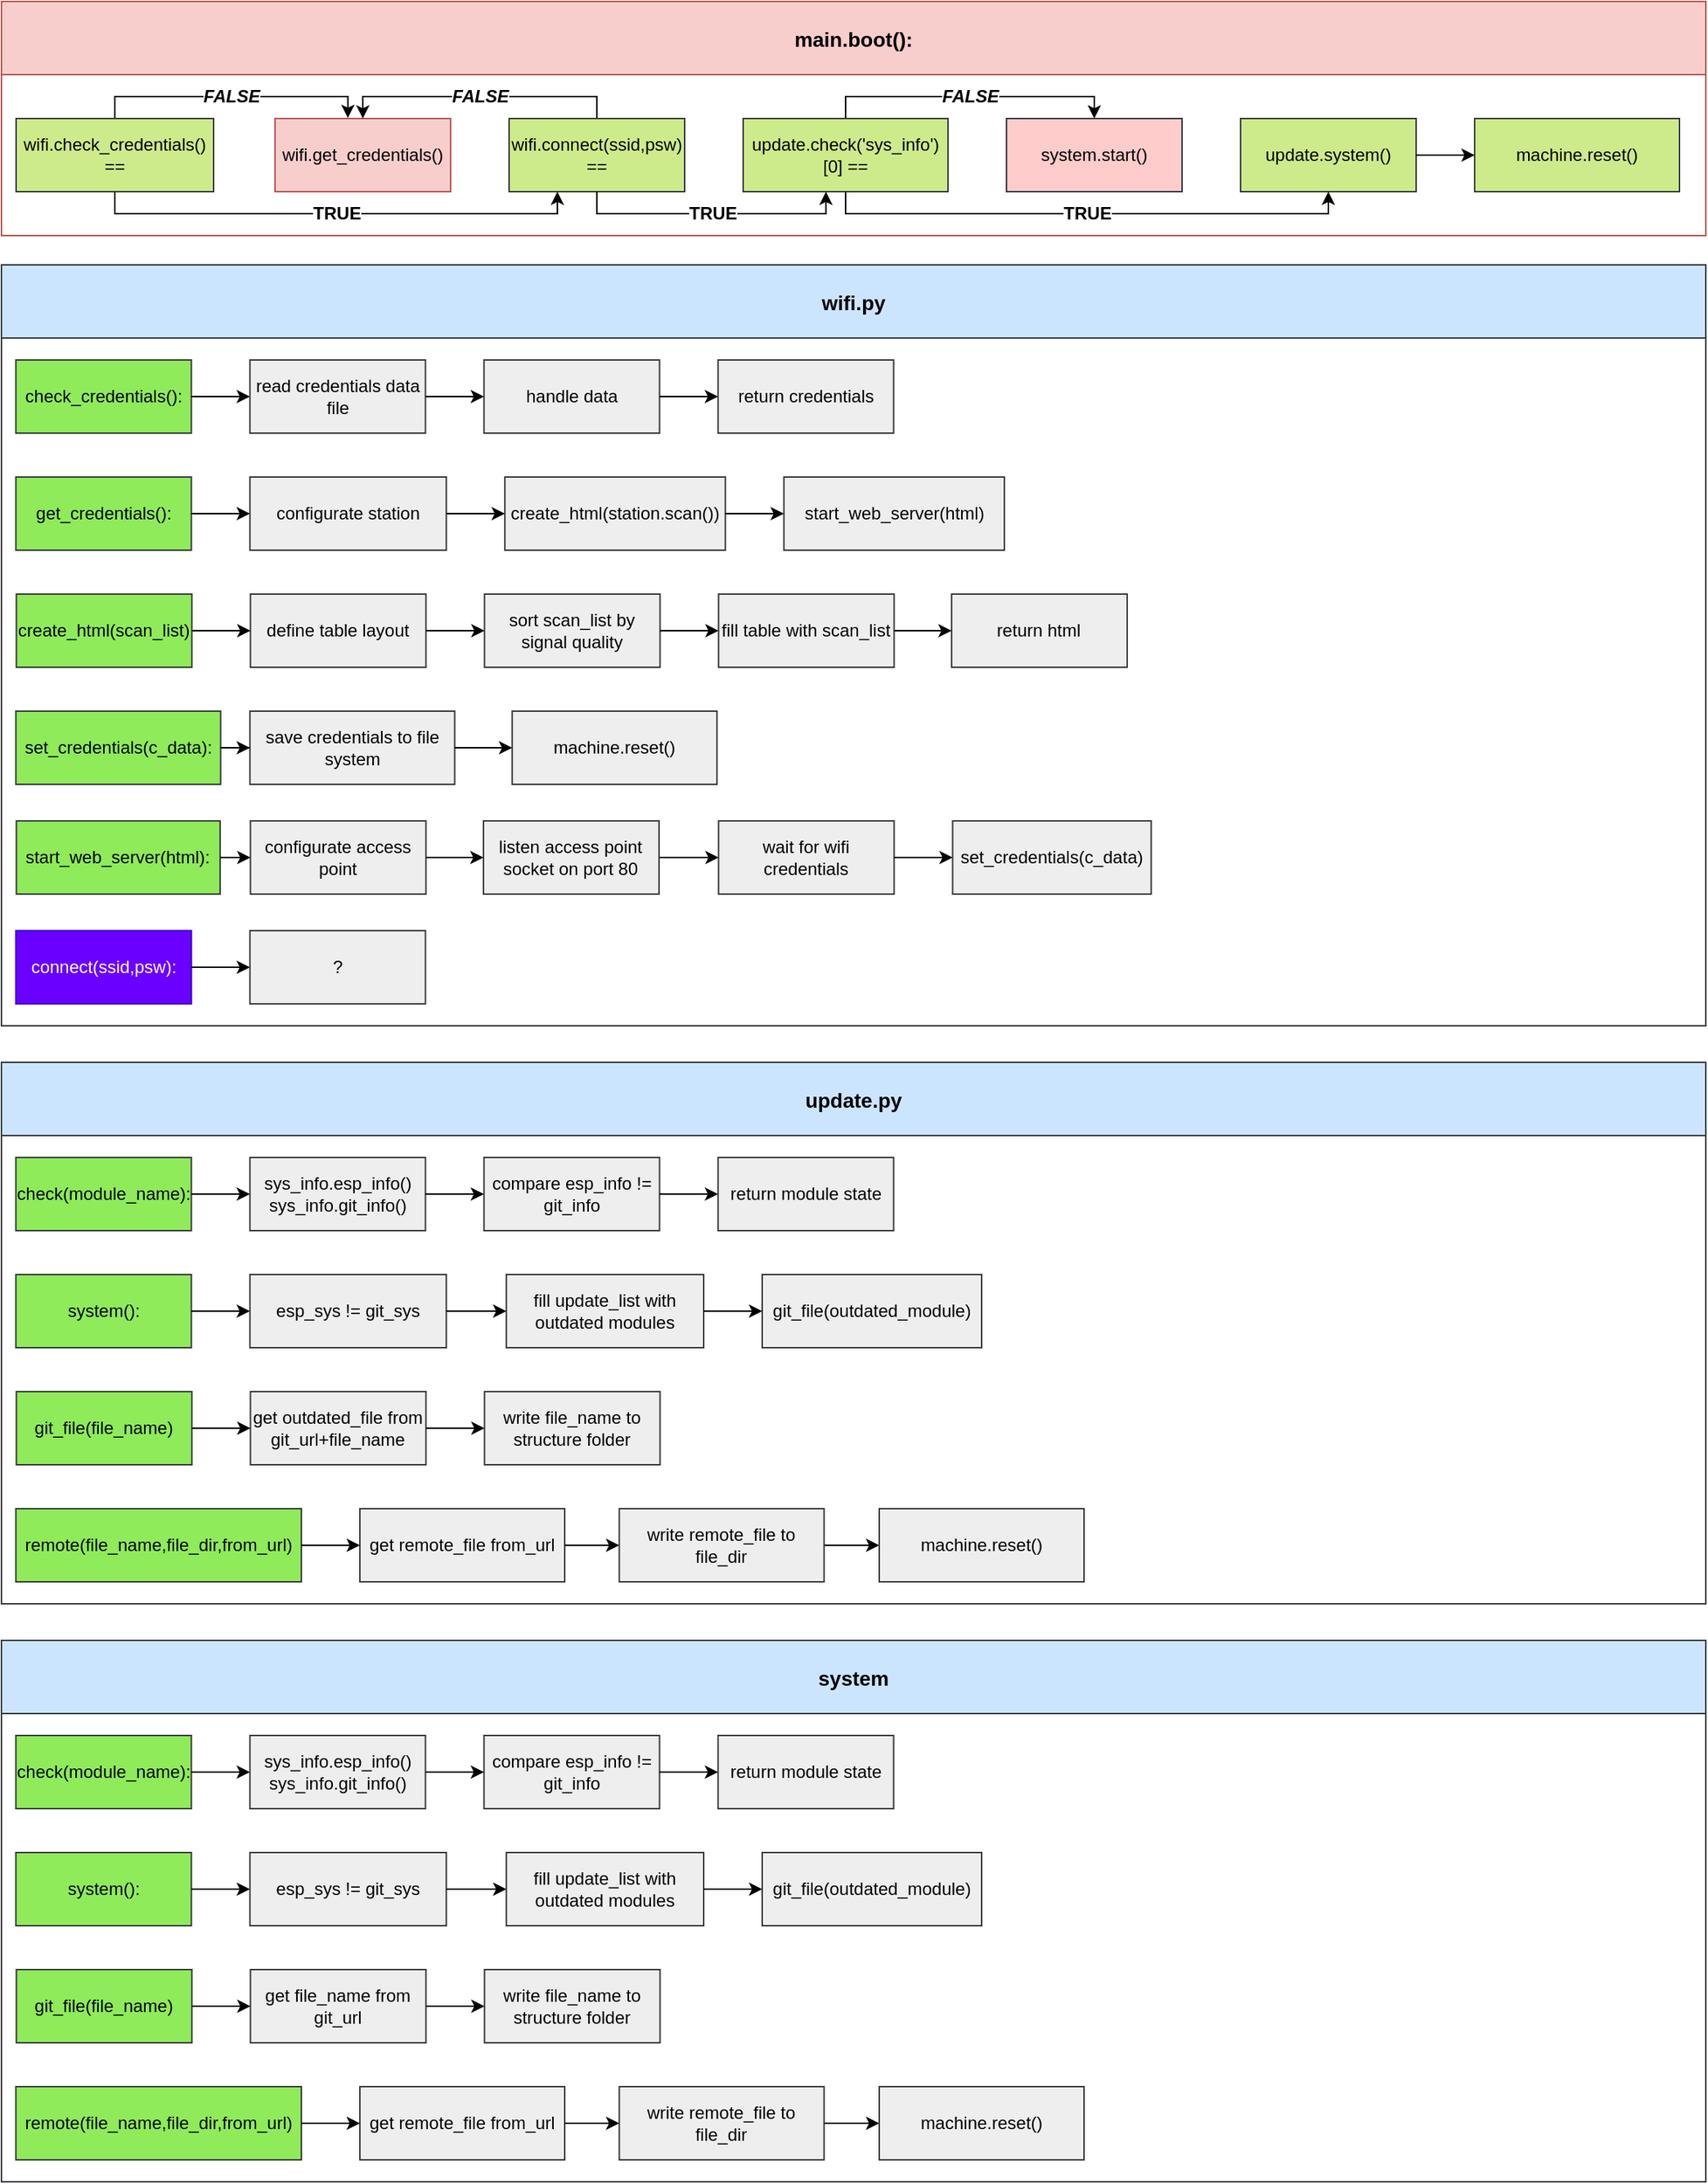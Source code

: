 <mxfile version="12.5.5" type="github">
  <diagram id="C5RBs43oDa-KdzZeNtuy" name="Page-1">
    <mxGraphModel dx="2532" dy="723" grid="1" gridSize="5" guides="1" tooltips="1" connect="1" arrows="1" fold="1" page="1" pageScale="1" pageWidth="1169" pageHeight="827" math="0" shadow="0">
      <root>
        <mxCell id="WIyWlLk6GJQsqaUBKTNV-0"/>
        <mxCell id="WIyWlLk6GJQsqaUBKTNV-1" parent="WIyWlLk6GJQsqaUBKTNV-0"/>
        <mxCell id="sFqXj9j-FD1Rk9HO_S2r-0" value="main.boot():" style="swimlane;strokeColor=#b85450;fillColor=#f8cecc;fontSize=14;startSize=50;flipH=1;swimlaneFillColor=none;" parent="WIyWlLk6GJQsqaUBKTNV-1" vertex="1">
          <mxGeometry x="-570" y="350" width="1165" height="160" as="geometry">
            <mxRectangle x="13" y="15" width="140" height="48.33" as="alternateBounds"/>
          </mxGeometry>
        </mxCell>
        <mxCell id="sFqXj9j-FD1Rk9HO_S2r-4" value="wifi.get_credentials()" style="rounded=0;whiteSpace=wrap;html=1;fillColor=#f8cecc;strokeColor=#b85450;" parent="sFqXj9j-FD1Rk9HO_S2r-0" vertex="1">
          <mxGeometry x="187" y="80" width="120" height="50" as="geometry"/>
        </mxCell>
        <mxCell id="sFqXj9j-FD1Rk9HO_S2r-56" value="&lt;b&gt;FALSE&lt;/b&gt;" style="edgeStyle=orthogonalEdgeStyle;rounded=0;orthogonalLoop=1;jettySize=auto;html=1;exitX=0.5;exitY=0;exitDx=0;exitDy=0;entryX=0.5;entryY=0;entryDx=0;entryDy=0;fontSize=12;fontColor=#000000;fontStyle=2" parent="sFqXj9j-FD1Rk9HO_S2r-0" source="sFqXj9j-FD1Rk9HO_S2r-7" target="sFqXj9j-FD1Rk9HO_S2r-4" edge="1">
          <mxGeometry relative="1" as="geometry">
            <Array as="points">
              <mxPoint x="407" y="65"/>
              <mxPoint x="247" y="65"/>
            </Array>
          </mxGeometry>
        </mxCell>
        <mxCell id="sFqXj9j-FD1Rk9HO_S2r-7" value="wifi.connect(ssid,psw)&lt;br&gt;==" style="rounded=0;whiteSpace=wrap;html=1;fillColor=#cdeb8b;strokeColor=#36393d;" parent="sFqXj9j-FD1Rk9HO_S2r-0" vertex="1">
          <mxGeometry x="347" y="80" width="120" height="50" as="geometry"/>
        </mxCell>
        <mxCell id="sFqXj9j-FD1Rk9HO_S2r-116" value="&lt;b&gt;FALSE&lt;/b&gt;" style="edgeStyle=orthogonalEdgeStyle;rounded=0;orthogonalLoop=1;jettySize=auto;html=1;exitX=0.5;exitY=0;exitDx=0;exitDy=0;entryX=0.5;entryY=0;entryDx=0;entryDy=0;fontSize=12;fontColor=#000000;fontStyle=2" parent="sFqXj9j-FD1Rk9HO_S2r-0" source="sFqXj9j-FD1Rk9HO_S2r-48" target="sFqXj9j-FD1Rk9HO_S2r-68" edge="1">
          <mxGeometry relative="1" as="geometry">
            <Array as="points">
              <mxPoint x="577" y="65"/>
              <mxPoint x="747" y="65"/>
            </Array>
          </mxGeometry>
        </mxCell>
        <mxCell id="sFqXj9j-FD1Rk9HO_S2r-48" value="update.check(&#39;sys_info&#39;)[0] ==" style="rounded=0;whiteSpace=wrap;html=1;fillColor=#cdeb8b;strokeColor=#36393d;" parent="sFqXj9j-FD1Rk9HO_S2r-0" vertex="1">
          <mxGeometry x="507" y="80" width="140" height="50" as="geometry"/>
        </mxCell>
        <mxCell id="sFqXj9j-FD1Rk9HO_S2r-57" value="&lt;b&gt;TRUE&lt;/b&gt;" style="edgeStyle=orthogonalEdgeStyle;rounded=0;orthogonalLoop=1;jettySize=auto;html=1;exitX=0.5;exitY=1;exitDx=0;exitDy=0;entryX=0.404;entryY=1;entryDx=0;entryDy=0;fontSize=12;fontColor=#000000;entryPerimeter=0;" parent="sFqXj9j-FD1Rk9HO_S2r-0" source="sFqXj9j-FD1Rk9HO_S2r-7" target="sFqXj9j-FD1Rk9HO_S2r-48" edge="1">
          <mxGeometry relative="1" as="geometry">
            <Array as="points">
              <mxPoint x="407" y="145"/>
              <mxPoint x="564" y="145"/>
            </Array>
          </mxGeometry>
        </mxCell>
        <mxCell id="sFqXj9j-FD1Rk9HO_S2r-68" value="system.start()" style="rounded=0;whiteSpace=wrap;html=1;fillColor=#ffcccc;strokeColor=#36393d;" parent="sFqXj9j-FD1Rk9HO_S2r-0" vertex="1">
          <mxGeometry x="687" y="80" width="120" height="50" as="geometry"/>
        </mxCell>
        <mxCell id="sFqXj9j-FD1Rk9HO_S2r-61" value="update.system()" style="rounded=0;whiteSpace=wrap;html=1;fillColor=#cdeb8b;strokeColor=#36393d;" parent="sFqXj9j-FD1Rk9HO_S2r-0" vertex="1">
          <mxGeometry x="847" y="80" width="120" height="50" as="geometry"/>
        </mxCell>
        <mxCell id="sFqXj9j-FD1Rk9HO_S2r-66" value="TRUE" style="edgeStyle=orthogonalEdgeStyle;rounded=0;orthogonalLoop=1;jettySize=auto;html=1;exitX=0.5;exitY=1;exitDx=0;exitDy=0;entryX=0.5;entryY=1;entryDx=0;entryDy=0;fontSize=12;fontColor=#000000;fontStyle=1" parent="sFqXj9j-FD1Rk9HO_S2r-0" source="sFqXj9j-FD1Rk9HO_S2r-48" target="sFqXj9j-FD1Rk9HO_S2r-61" edge="1">
          <mxGeometry relative="1" as="geometry">
            <Array as="points">
              <mxPoint x="577" y="145"/>
              <mxPoint x="907" y="145"/>
            </Array>
          </mxGeometry>
        </mxCell>
        <mxCell id="sFqXj9j-FD1Rk9HO_S2r-63" value="machine.reset()" style="rounded=0;whiteSpace=wrap;html=1;fillColor=#cdeb8b;strokeColor=#36393d;" parent="sFqXj9j-FD1Rk9HO_S2r-0" vertex="1">
          <mxGeometry x="1007" y="80" width="140" height="50" as="geometry"/>
        </mxCell>
        <mxCell id="sFqXj9j-FD1Rk9HO_S2r-64" value="" style="edgeStyle=orthogonalEdgeStyle;rounded=0;orthogonalLoop=1;jettySize=auto;html=1;fontSize=12;fontColor=#000000;" parent="sFqXj9j-FD1Rk9HO_S2r-0" source="sFqXj9j-FD1Rk9HO_S2r-61" target="sFqXj9j-FD1Rk9HO_S2r-63" edge="1">
          <mxGeometry relative="1" as="geometry"/>
        </mxCell>
        <mxCell id="sFqXj9j-FD1Rk9HO_S2r-12" value="TRUE" style="edgeStyle=orthogonalEdgeStyle;rounded=0;orthogonalLoop=1;jettySize=auto;html=1;exitX=0.5;exitY=1;exitDx=0;exitDy=0;fontColor=#000000;fontStyle=1;fontSize=12;" parent="sFqXj9j-FD1Rk9HO_S2r-0" source="sFqXj9j-FD1Rk9HO_S2r-1" target="sFqXj9j-FD1Rk9HO_S2r-7" edge="1">
          <mxGeometry relative="1" as="geometry">
            <Array as="points">
              <mxPoint x="77" y="145"/>
              <mxPoint x="380" y="145"/>
            </Array>
          </mxGeometry>
        </mxCell>
        <mxCell id="sFqXj9j-FD1Rk9HO_S2r-117" value="&lt;b&gt;FALSE&lt;/b&gt;" style="edgeStyle=orthogonalEdgeStyle;rounded=0;orthogonalLoop=1;jettySize=auto;html=1;exitX=0.5;exitY=0;exitDx=0;exitDy=0;entryX=0.415;entryY=-0.008;entryDx=0;entryDy=0;entryPerimeter=0;fontSize=12;fontColor=#000000;fontStyle=2" parent="sFqXj9j-FD1Rk9HO_S2r-0" source="sFqXj9j-FD1Rk9HO_S2r-1" target="sFqXj9j-FD1Rk9HO_S2r-4" edge="1">
          <mxGeometry relative="1" as="geometry">
            <Array as="points">
              <mxPoint x="77" y="65"/>
              <mxPoint x="237" y="65"/>
            </Array>
          </mxGeometry>
        </mxCell>
        <mxCell id="sFqXj9j-FD1Rk9HO_S2r-1" value="wifi.check_credentials() ==" style="rounded=0;whiteSpace=wrap;html=1;fillColor=#cdeb8b;strokeColor=#36393d;" parent="sFqXj9j-FD1Rk9HO_S2r-0" vertex="1">
          <mxGeometry x="10" y="80" width="135" height="50" as="geometry"/>
        </mxCell>
        <mxCell id="sFqXj9j-FD1Rk9HO_S2r-136" value="update.py" style="swimlane;strokeColor=#36393d;fillColor=#cce5ff;fontSize=14;startSize=50;flipH=1;swimlaneFillColor=none;" parent="WIyWlLk6GJQsqaUBKTNV-1" vertex="1">
          <mxGeometry x="-570" y="1075" width="1165" height="370" as="geometry">
            <mxRectangle x="-525" y="225" width="140" height="48.33" as="alternateBounds"/>
          </mxGeometry>
        </mxCell>
        <mxCell id="sFqXj9j-FD1Rk9HO_S2r-138" value="check(module_name):" style="rounded=0;whiteSpace=wrap;html=1;fillColor=#8FEB59;strokeColor=#36393d;" parent="sFqXj9j-FD1Rk9HO_S2r-136" vertex="1">
          <mxGeometry x="9.82" y="65" width="120" height="50" as="geometry"/>
        </mxCell>
        <mxCell id="sFqXj9j-FD1Rk9HO_S2r-139" value="sys_info.esp_info()&lt;br&gt;sys_info.git_info()" style="rounded=0;whiteSpace=wrap;html=1;fillColor=#eeeeee;strokeColor=#36393d;" parent="sFqXj9j-FD1Rk9HO_S2r-136" vertex="1">
          <mxGeometry x="169.82" y="65" width="120" height="50" as="geometry"/>
        </mxCell>
        <mxCell id="sFqXj9j-FD1Rk9HO_S2r-140" value="" style="edgeStyle=orthogonalEdgeStyle;rounded=0;orthogonalLoop=1;jettySize=auto;html=1;fontColor=#000000;" parent="sFqXj9j-FD1Rk9HO_S2r-136" source="sFqXj9j-FD1Rk9HO_S2r-138" target="sFqXj9j-FD1Rk9HO_S2r-139" edge="1">
          <mxGeometry relative="1" as="geometry"/>
        </mxCell>
        <mxCell id="sFqXj9j-FD1Rk9HO_S2r-141" value="compare esp_info != git_info" style="rounded=0;whiteSpace=wrap;html=1;fillColor=#eeeeee;strokeColor=#36393d;" parent="sFqXj9j-FD1Rk9HO_S2r-136" vertex="1">
          <mxGeometry x="329.82" y="65" width="120" height="50" as="geometry"/>
        </mxCell>
        <mxCell id="sFqXj9j-FD1Rk9HO_S2r-142" value="" style="edgeStyle=orthogonalEdgeStyle;rounded=0;orthogonalLoop=1;jettySize=auto;html=1;fontColor=#000000;" parent="sFqXj9j-FD1Rk9HO_S2r-136" source="sFqXj9j-FD1Rk9HO_S2r-139" target="sFqXj9j-FD1Rk9HO_S2r-141" edge="1">
          <mxGeometry relative="1" as="geometry"/>
        </mxCell>
        <mxCell id="sFqXj9j-FD1Rk9HO_S2r-143" value="return module state" style="rounded=0;whiteSpace=wrap;html=1;fillColor=#eeeeee;strokeColor=#36393d;" parent="sFqXj9j-FD1Rk9HO_S2r-136" vertex="1">
          <mxGeometry x="489.82" y="65" width="120" height="50" as="geometry"/>
        </mxCell>
        <mxCell id="sFqXj9j-FD1Rk9HO_S2r-144" style="edgeStyle=orthogonalEdgeStyle;rounded=0;orthogonalLoop=1;jettySize=auto;html=1;exitX=1;exitY=0.5;exitDx=0;exitDy=0;entryX=0;entryY=0.5;entryDx=0;entryDy=0;fontColor=#000000;" parent="sFqXj9j-FD1Rk9HO_S2r-136" source="sFqXj9j-FD1Rk9HO_S2r-141" target="sFqXj9j-FD1Rk9HO_S2r-143" edge="1">
          <mxGeometry relative="1" as="geometry"/>
        </mxCell>
        <mxCell id="sFqXj9j-FD1Rk9HO_S2r-145" value="system():" style="rounded=0;whiteSpace=wrap;html=1;fillColor=#8FEB59;strokeColor=#36393d;" parent="sFqXj9j-FD1Rk9HO_S2r-136" vertex="1">
          <mxGeometry x="9.82" y="145" width="120" height="50" as="geometry"/>
        </mxCell>
        <mxCell id="sFqXj9j-FD1Rk9HO_S2r-146" value="&lt;span style=&quot;white-space: normal&quot;&gt;esp_sys != git_sys&lt;/span&gt;" style="rounded=0;whiteSpace=wrap;html=1;fillColor=#eeeeee;strokeColor=#36393d;" parent="sFqXj9j-FD1Rk9HO_S2r-136" vertex="1">
          <mxGeometry x="169.82" y="145" width="134.29" height="50" as="geometry"/>
        </mxCell>
        <mxCell id="sFqXj9j-FD1Rk9HO_S2r-147" value="" style="edgeStyle=orthogonalEdgeStyle;rounded=0;orthogonalLoop=1;jettySize=auto;html=1;fontColor=#000000;" parent="sFqXj9j-FD1Rk9HO_S2r-136" source="sFqXj9j-FD1Rk9HO_S2r-145" target="sFqXj9j-FD1Rk9HO_S2r-146" edge="1">
          <mxGeometry relative="1" as="geometry"/>
        </mxCell>
        <mxCell id="sFqXj9j-FD1Rk9HO_S2r-150" value="" style="edgeStyle=orthogonalEdgeStyle;rounded=0;orthogonalLoop=1;jettySize=auto;html=1;fontSize=12;fontColor=#000000;" parent="sFqXj9j-FD1Rk9HO_S2r-136" edge="1">
          <mxGeometry relative="1" as="geometry">
            <mxPoint x="169.82" y="480" as="targetPoint"/>
          </mxGeometry>
        </mxCell>
        <mxCell id="sFqXj9j-FD1Rk9HO_S2r-151" value="git_file(file_name)" style="rounded=0;whiteSpace=wrap;html=1;fillColor=#8FEB59;strokeColor=#36393d;" parent="sFqXj9j-FD1Rk9HO_S2r-136" vertex="1">
          <mxGeometry x="10.18" y="225" width="120" height="50" as="geometry"/>
        </mxCell>
        <mxCell id="sFqXj9j-FD1Rk9HO_S2r-152" value="get outdated_file from git_url+file_name" style="rounded=0;whiteSpace=wrap;html=1;fillColor=#eeeeee;strokeColor=#36393d;" parent="sFqXj9j-FD1Rk9HO_S2r-136" vertex="1">
          <mxGeometry x="170.18" y="225" width="120" height="50" as="geometry"/>
        </mxCell>
        <mxCell id="sFqXj9j-FD1Rk9HO_S2r-153" value="" style="edgeStyle=orthogonalEdgeStyle;rounded=0;orthogonalLoop=1;jettySize=auto;html=1;fontSize=12;fontColor=#000000;" parent="sFqXj9j-FD1Rk9HO_S2r-136" source="sFqXj9j-FD1Rk9HO_S2r-151" target="sFqXj9j-FD1Rk9HO_S2r-152" edge="1">
          <mxGeometry relative="1" as="geometry"/>
        </mxCell>
        <mxCell id="sFqXj9j-FD1Rk9HO_S2r-154" value="write file_name to structure folder" style="rounded=0;whiteSpace=wrap;html=1;fillColor=#eeeeee;strokeColor=#36393d;" parent="sFqXj9j-FD1Rk9HO_S2r-136" vertex="1">
          <mxGeometry x="330.18" y="225" width="120" height="50" as="geometry"/>
        </mxCell>
        <mxCell id="sFqXj9j-FD1Rk9HO_S2r-155" value="" style="edgeStyle=orthogonalEdgeStyle;rounded=0;orthogonalLoop=1;jettySize=auto;html=1;fontSize=12;fontColor=#000000;" parent="sFqXj9j-FD1Rk9HO_S2r-136" source="sFqXj9j-FD1Rk9HO_S2r-152" target="sFqXj9j-FD1Rk9HO_S2r-154" edge="1">
          <mxGeometry relative="1" as="geometry"/>
        </mxCell>
        <mxCell id="sFqXj9j-FD1Rk9HO_S2r-160" value="remote(file_name,file_dir,from_url)" style="rounded=0;whiteSpace=wrap;html=1;fillColor=#8FEB59;strokeColor=#36393d;" parent="sFqXj9j-FD1Rk9HO_S2r-136" vertex="1">
          <mxGeometry x="9.82" y="305" width="195.18" height="50" as="geometry"/>
        </mxCell>
        <mxCell id="sFqXj9j-FD1Rk9HO_S2r-161" value="get&amp;nbsp;remote_file from_url" style="rounded=0;whiteSpace=wrap;html=1;fillColor=#eeeeee;strokeColor=#36393d;" parent="sFqXj9j-FD1Rk9HO_S2r-136" vertex="1">
          <mxGeometry x="245" y="305" width="140" height="50" as="geometry"/>
        </mxCell>
        <mxCell id="sFqXj9j-FD1Rk9HO_S2r-162" value="" style="edgeStyle=orthogonalEdgeStyle;rounded=0;orthogonalLoop=1;jettySize=auto;html=1;fontSize=12;fontColor=#000000;" parent="sFqXj9j-FD1Rk9HO_S2r-136" source="sFqXj9j-FD1Rk9HO_S2r-160" target="sFqXj9j-FD1Rk9HO_S2r-161" edge="1">
          <mxGeometry relative="1" as="geometry"/>
        </mxCell>
        <mxCell id="zcJ5I-l-C7TfXRJ-jwJR-1" value="" style="edgeStyle=orthogonalEdgeStyle;rounded=0;orthogonalLoop=1;jettySize=auto;html=1;" edge="1" parent="sFqXj9j-FD1Rk9HO_S2r-136" source="sFqXj9j-FD1Rk9HO_S2r-163" target="zcJ5I-l-C7TfXRJ-jwJR-0">
          <mxGeometry relative="1" as="geometry"/>
        </mxCell>
        <mxCell id="sFqXj9j-FD1Rk9HO_S2r-163" value="write&amp;nbsp;remote_file to file_dir" style="rounded=0;whiteSpace=wrap;html=1;fillColor=#eeeeee;strokeColor=#36393d;" parent="sFqXj9j-FD1Rk9HO_S2r-136" vertex="1">
          <mxGeometry x="422.29" y="305" width="140" height="50" as="geometry"/>
        </mxCell>
        <mxCell id="zcJ5I-l-C7TfXRJ-jwJR-0" value="machine.reset()" style="rounded=0;whiteSpace=wrap;html=1;fillColor=#eeeeee;strokeColor=#36393d;" vertex="1" parent="sFqXj9j-FD1Rk9HO_S2r-136">
          <mxGeometry x="600.0" y="305" width="140" height="50" as="geometry"/>
        </mxCell>
        <mxCell id="sFqXj9j-FD1Rk9HO_S2r-164" value="" style="edgeStyle=orthogonalEdgeStyle;rounded=0;orthogonalLoop=1;jettySize=auto;html=1;fontSize=12;fontColor=#000000;" parent="sFqXj9j-FD1Rk9HO_S2r-136" source="sFqXj9j-FD1Rk9HO_S2r-161" target="sFqXj9j-FD1Rk9HO_S2r-163" edge="1">
          <mxGeometry relative="1" as="geometry"/>
        </mxCell>
        <mxCell id="sFqXj9j-FD1Rk9HO_S2r-167" value="" style="edgeStyle=orthogonalEdgeStyle;rounded=0;orthogonalLoop=1;jettySize=auto;html=1;fontSize=12;fontColor=#000000;" parent="sFqXj9j-FD1Rk9HO_S2r-136" edge="1">
          <mxGeometry relative="1" as="geometry">
            <mxPoint x="929.47" y="405" as="sourcePoint"/>
          </mxGeometry>
        </mxCell>
        <mxCell id="sFqXj9j-FD1Rk9HO_S2r-168" value="&lt;span style=&quot;white-space: normal&quot;&gt;fill update_list with outdated modules&lt;/span&gt;" style="rounded=0;whiteSpace=wrap;html=1;fillColor=#eeeeee;strokeColor=#36393d;" parent="sFqXj9j-FD1Rk9HO_S2r-136" vertex="1">
          <mxGeometry x="345.11" y="145" width="134.89" height="50" as="geometry"/>
        </mxCell>
        <mxCell id="sFqXj9j-FD1Rk9HO_S2r-169" value="git_file(outdated_module)" style="rounded=0;whiteSpace=wrap;html=1;fillColor=#eeeeee;strokeColor=#36393d;" parent="sFqXj9j-FD1Rk9HO_S2r-136" vertex="1">
          <mxGeometry x="520" y="145" width="150" height="50" as="geometry"/>
        </mxCell>
        <mxCell id="sFqXj9j-FD1Rk9HO_S2r-170" value="" style="edgeStyle=orthogonalEdgeStyle;rounded=0;orthogonalLoop=1;jettySize=auto;html=1;fontSize=12;fontColor=#000000;" parent="sFqXj9j-FD1Rk9HO_S2r-136" source="sFqXj9j-FD1Rk9HO_S2r-168" target="sFqXj9j-FD1Rk9HO_S2r-169" edge="1">
          <mxGeometry relative="1" as="geometry"/>
        </mxCell>
        <mxCell id="sFqXj9j-FD1Rk9HO_S2r-171" style="edgeStyle=orthogonalEdgeStyle;rounded=0;orthogonalLoop=1;jettySize=auto;html=1;exitX=1;exitY=0.5;exitDx=0;exitDy=0;entryX=0;entryY=0.5;entryDx=0;entryDy=0;fontSize=12;fontColor=#000000;" parent="sFqXj9j-FD1Rk9HO_S2r-136" source="sFqXj9j-FD1Rk9HO_S2r-146" target="sFqXj9j-FD1Rk9HO_S2r-168" edge="1">
          <mxGeometry relative="1" as="geometry"/>
        </mxCell>
        <mxCell id="sFqXj9j-FD1Rk9HO_S2r-174" value="" style="edgeStyle=orthogonalEdgeStyle;rounded=0;orthogonalLoop=1;jettySize=auto;html=1;fontSize=12;fontColor=#000000;" parent="sFqXj9j-FD1Rk9HO_S2r-136" edge="1">
          <mxGeometry relative="1" as="geometry">
            <mxPoint x="290.18" y="405" as="sourcePoint"/>
          </mxGeometry>
        </mxCell>
        <mxCell id="sFqXj9j-FD1Rk9HO_S2r-177" value="" style="edgeStyle=orthogonalEdgeStyle;rounded=0;orthogonalLoop=1;jettySize=auto;html=1;fontSize=12;fontColor=#000000;" parent="sFqXj9j-FD1Rk9HO_S2r-136" edge="1">
          <mxGeometry relative="1" as="geometry">
            <mxPoint x="780" y="405" as="sourcePoint"/>
          </mxGeometry>
        </mxCell>
        <mxCell id="sFqXj9j-FD1Rk9HO_S2r-179" value="" style="edgeStyle=orthogonalEdgeStyle;rounded=0;orthogonalLoop=1;jettySize=auto;html=1;fontSize=12;fontColor=#000000;" parent="sFqXj9j-FD1Rk9HO_S2r-136" edge="1">
          <mxGeometry relative="1" as="geometry">
            <mxPoint x="609.47" y="405" as="sourcePoint"/>
          </mxGeometry>
        </mxCell>
        <mxCell id="sFqXj9j-FD1Rk9HO_S2r-180" value="" style="edgeStyle=orthogonalEdgeStyle;rounded=0;orthogonalLoop=1;jettySize=auto;html=1;fontSize=12;fontColor=#000000;" parent="sFqXj9j-FD1Rk9HO_S2r-136" edge="1">
          <mxGeometry relative="1" as="geometry">
            <mxPoint x="149.47" y="405" as="sourcePoint"/>
          </mxGeometry>
        </mxCell>
        <mxCell id="sFqXj9j-FD1Rk9HO_S2r-72" value="wifi.py" style="swimlane;strokeColor=#36393d;fillColor=#cce5ff;fontSize=14;startSize=50;flipH=1;swimlaneFillColor=none;" parent="WIyWlLk6GJQsqaUBKTNV-1" vertex="1">
          <mxGeometry x="-570" y="530" width="1165" height="520" as="geometry">
            <mxRectangle x="-525" y="165" width="140" height="48.33" as="alternateBounds"/>
          </mxGeometry>
        </mxCell>
        <mxCell id="sFqXj9j-FD1Rk9HO_S2r-19" value="start_web_server(html):" style="rounded=0;whiteSpace=wrap;html=1;fillColor=#8FEB59;strokeColor=#36393d;" parent="sFqXj9j-FD1Rk9HO_S2r-72" vertex="1">
          <mxGeometry x="10.18" y="380" width="139.29" height="50" as="geometry"/>
        </mxCell>
        <mxCell id="sFqXj9j-FD1Rk9HO_S2r-20" value="check_credentials():" style="rounded=0;whiteSpace=wrap;html=1;fillColor=#8FEB59;strokeColor=#36393d;" parent="sFqXj9j-FD1Rk9HO_S2r-72" vertex="1">
          <mxGeometry x="9.82" y="65" width="120" height="50" as="geometry"/>
        </mxCell>
        <mxCell id="sFqXj9j-FD1Rk9HO_S2r-26" value="read credentials data file" style="rounded=0;whiteSpace=wrap;html=1;fillColor=#eeeeee;strokeColor=#36393d;" parent="sFqXj9j-FD1Rk9HO_S2r-72" vertex="1">
          <mxGeometry x="169.82" y="65" width="120" height="50" as="geometry"/>
        </mxCell>
        <mxCell id="sFqXj9j-FD1Rk9HO_S2r-27" value="" style="edgeStyle=orthogonalEdgeStyle;rounded=0;orthogonalLoop=1;jettySize=auto;html=1;fontColor=#000000;" parent="sFqXj9j-FD1Rk9HO_S2r-72" source="sFqXj9j-FD1Rk9HO_S2r-20" target="sFqXj9j-FD1Rk9HO_S2r-26" edge="1">
          <mxGeometry relative="1" as="geometry"/>
        </mxCell>
        <mxCell id="sFqXj9j-FD1Rk9HO_S2r-28" value="handle data" style="rounded=0;whiteSpace=wrap;html=1;fillColor=#eeeeee;strokeColor=#36393d;" parent="sFqXj9j-FD1Rk9HO_S2r-72" vertex="1">
          <mxGeometry x="329.82" y="65" width="120" height="50" as="geometry"/>
        </mxCell>
        <mxCell id="sFqXj9j-FD1Rk9HO_S2r-29" value="" style="edgeStyle=orthogonalEdgeStyle;rounded=0;orthogonalLoop=1;jettySize=auto;html=1;fontColor=#000000;" parent="sFqXj9j-FD1Rk9HO_S2r-72" source="sFqXj9j-FD1Rk9HO_S2r-26" target="sFqXj9j-FD1Rk9HO_S2r-28" edge="1">
          <mxGeometry relative="1" as="geometry"/>
        </mxCell>
        <mxCell id="sFqXj9j-FD1Rk9HO_S2r-32" value="return credentials" style="rounded=0;whiteSpace=wrap;html=1;fillColor=#eeeeee;strokeColor=#36393d;" parent="sFqXj9j-FD1Rk9HO_S2r-72" vertex="1">
          <mxGeometry x="489.82" y="65" width="120" height="50" as="geometry"/>
        </mxCell>
        <mxCell id="sFqXj9j-FD1Rk9HO_S2r-36" style="edgeStyle=orthogonalEdgeStyle;rounded=0;orthogonalLoop=1;jettySize=auto;html=1;exitX=1;exitY=0.5;exitDx=0;exitDy=0;entryX=0;entryY=0.5;entryDx=0;entryDy=0;fontColor=#000000;" parent="sFqXj9j-FD1Rk9HO_S2r-72" source="sFqXj9j-FD1Rk9HO_S2r-28" target="sFqXj9j-FD1Rk9HO_S2r-32" edge="1">
          <mxGeometry relative="1" as="geometry"/>
        </mxCell>
        <mxCell id="sFqXj9j-FD1Rk9HO_S2r-22" value="get_credentials():" style="rounded=0;whiteSpace=wrap;html=1;fillColor=#8FEB59;strokeColor=#36393d;" parent="sFqXj9j-FD1Rk9HO_S2r-72" vertex="1">
          <mxGeometry x="9.82" y="145" width="120" height="50" as="geometry"/>
        </mxCell>
        <mxCell id="sFqXj9j-FD1Rk9HO_S2r-37" value="configurate station" style="rounded=0;whiteSpace=wrap;html=1;fillColor=#eeeeee;strokeColor=#36393d;" parent="sFqXj9j-FD1Rk9HO_S2r-72" vertex="1">
          <mxGeometry x="169.82" y="145" width="134.29" height="50" as="geometry"/>
        </mxCell>
        <mxCell id="sFqXj9j-FD1Rk9HO_S2r-38" value="" style="edgeStyle=orthogonalEdgeStyle;rounded=0;orthogonalLoop=1;jettySize=auto;html=1;fontColor=#000000;" parent="sFqXj9j-FD1Rk9HO_S2r-72" source="sFqXj9j-FD1Rk9HO_S2r-22" target="sFqXj9j-FD1Rk9HO_S2r-37" edge="1">
          <mxGeometry relative="1" as="geometry"/>
        </mxCell>
        <mxCell id="sFqXj9j-FD1Rk9HO_S2r-23" value="connect(ssid,psw):" style="rounded=0;whiteSpace=wrap;html=1;fillColor=#6a00ff;strokeColor=#3700CC;fontColor=#ffffff;" parent="sFqXj9j-FD1Rk9HO_S2r-72" vertex="1">
          <mxGeometry x="9.82" y="455" width="120" height="50" as="geometry"/>
        </mxCell>
        <mxCell id="sFqXj9j-FD1Rk9HO_S2r-129" value="?" style="rounded=0;whiteSpace=wrap;html=1;fillColor=#eeeeee;strokeColor=#36393d;" parent="sFqXj9j-FD1Rk9HO_S2r-72" vertex="1">
          <mxGeometry x="169.82" y="455" width="120" height="50" as="geometry"/>
        </mxCell>
        <mxCell id="sFqXj9j-FD1Rk9HO_S2r-130" value="" style="edgeStyle=orthogonalEdgeStyle;rounded=0;orthogonalLoop=1;jettySize=auto;html=1;fontSize=12;fontColor=#000000;" parent="sFqXj9j-FD1Rk9HO_S2r-72" source="sFqXj9j-FD1Rk9HO_S2r-23" target="sFqXj9j-FD1Rk9HO_S2r-129" edge="1">
          <mxGeometry relative="1" as="geometry"/>
        </mxCell>
        <mxCell id="sFqXj9j-FD1Rk9HO_S2r-24" value="create_html(scan_list)" style="rounded=0;whiteSpace=wrap;html=1;fillColor=#8FEB59;strokeColor=#36393d;" parent="sFqXj9j-FD1Rk9HO_S2r-72" vertex="1">
          <mxGeometry x="10.18" y="225" width="120" height="50" as="geometry"/>
        </mxCell>
        <mxCell id="sFqXj9j-FD1Rk9HO_S2r-121" value="define table layout" style="rounded=0;whiteSpace=wrap;html=1;fillColor=#eeeeee;strokeColor=#36393d;" parent="sFqXj9j-FD1Rk9HO_S2r-72" vertex="1">
          <mxGeometry x="170.18" y="225" width="120" height="50" as="geometry"/>
        </mxCell>
        <mxCell id="sFqXj9j-FD1Rk9HO_S2r-122" value="" style="edgeStyle=orthogonalEdgeStyle;rounded=0;orthogonalLoop=1;jettySize=auto;html=1;fontSize=12;fontColor=#000000;" parent="sFqXj9j-FD1Rk9HO_S2r-72" source="sFqXj9j-FD1Rk9HO_S2r-24" target="sFqXj9j-FD1Rk9HO_S2r-121" edge="1">
          <mxGeometry relative="1" as="geometry"/>
        </mxCell>
        <mxCell id="sFqXj9j-FD1Rk9HO_S2r-123" value="sort scan_list by signal quality" style="rounded=0;whiteSpace=wrap;html=1;fillColor=#eeeeee;strokeColor=#36393d;" parent="sFqXj9j-FD1Rk9HO_S2r-72" vertex="1">
          <mxGeometry x="330.18" y="225" width="120" height="50" as="geometry"/>
        </mxCell>
        <mxCell id="sFqXj9j-FD1Rk9HO_S2r-124" value="" style="edgeStyle=orthogonalEdgeStyle;rounded=0;orthogonalLoop=1;jettySize=auto;html=1;fontSize=12;fontColor=#000000;" parent="sFqXj9j-FD1Rk9HO_S2r-72" source="sFqXj9j-FD1Rk9HO_S2r-121" target="sFqXj9j-FD1Rk9HO_S2r-123" edge="1">
          <mxGeometry relative="1" as="geometry"/>
        </mxCell>
        <mxCell id="sFqXj9j-FD1Rk9HO_S2r-125" value="fill table with scan_list" style="rounded=0;whiteSpace=wrap;html=1;fillColor=#eeeeee;strokeColor=#36393d;" parent="sFqXj9j-FD1Rk9HO_S2r-72" vertex="1">
          <mxGeometry x="490.18" y="225" width="120" height="50" as="geometry"/>
        </mxCell>
        <mxCell id="sFqXj9j-FD1Rk9HO_S2r-126" value="" style="edgeStyle=orthogonalEdgeStyle;rounded=0;orthogonalLoop=1;jettySize=auto;html=1;fontSize=12;fontColor=#000000;" parent="sFqXj9j-FD1Rk9HO_S2r-72" source="sFqXj9j-FD1Rk9HO_S2r-123" target="sFqXj9j-FD1Rk9HO_S2r-125" edge="1">
          <mxGeometry relative="1" as="geometry"/>
        </mxCell>
        <mxCell id="sFqXj9j-FD1Rk9HO_S2r-127" value="return html" style="rounded=0;whiteSpace=wrap;html=1;fillColor=#eeeeee;strokeColor=#36393d;" parent="sFqXj9j-FD1Rk9HO_S2r-72" vertex="1">
          <mxGeometry x="649.47" y="225" width="120" height="50" as="geometry"/>
        </mxCell>
        <mxCell id="sFqXj9j-FD1Rk9HO_S2r-128" value="" style="edgeStyle=orthogonalEdgeStyle;rounded=0;orthogonalLoop=1;jettySize=auto;html=1;fontSize=12;fontColor=#000000;" parent="sFqXj9j-FD1Rk9HO_S2r-72" source="sFqXj9j-FD1Rk9HO_S2r-125" target="sFqXj9j-FD1Rk9HO_S2r-127" edge="1">
          <mxGeometry relative="1" as="geometry"/>
        </mxCell>
        <mxCell id="sFqXj9j-FD1Rk9HO_S2r-25" value="set_credentials(c_data):" style="rounded=0;whiteSpace=wrap;html=1;fillColor=#8FEB59;strokeColor=#36393d;" parent="sFqXj9j-FD1Rk9HO_S2r-72" vertex="1">
          <mxGeometry x="9.82" y="305" width="140" height="50" as="geometry"/>
        </mxCell>
        <mxCell id="sFqXj9j-FD1Rk9HO_S2r-112" value="save credentials to file system" style="rounded=0;whiteSpace=wrap;html=1;fillColor=#eeeeee;strokeColor=#36393d;" parent="sFqXj9j-FD1Rk9HO_S2r-72" vertex="1">
          <mxGeometry x="169.82" y="305" width="140" height="50" as="geometry"/>
        </mxCell>
        <mxCell id="sFqXj9j-FD1Rk9HO_S2r-113" value="" style="edgeStyle=orthogonalEdgeStyle;rounded=0;orthogonalLoop=1;jettySize=auto;html=1;fontSize=12;fontColor=#000000;" parent="sFqXj9j-FD1Rk9HO_S2r-72" source="sFqXj9j-FD1Rk9HO_S2r-25" target="sFqXj9j-FD1Rk9HO_S2r-112" edge="1">
          <mxGeometry relative="1" as="geometry"/>
        </mxCell>
        <mxCell id="sFqXj9j-FD1Rk9HO_S2r-114" value="machine.reset()" style="rounded=0;whiteSpace=wrap;html=1;fillColor=#eeeeee;strokeColor=#36393d;" parent="sFqXj9j-FD1Rk9HO_S2r-72" vertex="1">
          <mxGeometry x="349.11" y="305" width="140" height="50" as="geometry"/>
        </mxCell>
        <mxCell id="sFqXj9j-FD1Rk9HO_S2r-115" value="" style="edgeStyle=orthogonalEdgeStyle;rounded=0;orthogonalLoop=1;jettySize=auto;html=1;fontSize=12;fontColor=#000000;" parent="sFqXj9j-FD1Rk9HO_S2r-72" source="sFqXj9j-FD1Rk9HO_S2r-112" target="sFqXj9j-FD1Rk9HO_S2r-114" edge="1">
          <mxGeometry relative="1" as="geometry"/>
        </mxCell>
        <mxCell id="sFqXj9j-FD1Rk9HO_S2r-108" value="wait for wifi credentials" style="rounded=0;whiteSpace=wrap;html=1;fillColor=#eeeeee;strokeColor=#36393d;" parent="sFqXj9j-FD1Rk9HO_S2r-72" vertex="1">
          <mxGeometry x="490.18" y="380" width="120" height="50" as="geometry"/>
        </mxCell>
        <mxCell id="sFqXj9j-FD1Rk9HO_S2r-110" value="set_credentials(c_data)" style="rounded=0;whiteSpace=wrap;html=1;fillColor=#eeeeee;strokeColor=#36393d;" parent="sFqXj9j-FD1Rk9HO_S2r-72" vertex="1">
          <mxGeometry x="650.18" y="380" width="135.71" height="50" as="geometry"/>
        </mxCell>
        <mxCell id="sFqXj9j-FD1Rk9HO_S2r-111" value="" style="edgeStyle=orthogonalEdgeStyle;rounded=0;orthogonalLoop=1;jettySize=auto;html=1;fontSize=12;fontColor=#000000;" parent="sFqXj9j-FD1Rk9HO_S2r-72" source="sFqXj9j-FD1Rk9HO_S2r-108" target="sFqXj9j-FD1Rk9HO_S2r-110" edge="1">
          <mxGeometry relative="1" as="geometry"/>
        </mxCell>
        <mxCell id="sFqXj9j-FD1Rk9HO_S2r-41" value="create_html(station.scan())" style="rounded=0;whiteSpace=wrap;html=1;fillColor=#eeeeee;strokeColor=#36393d;" parent="sFqXj9j-FD1Rk9HO_S2r-72" vertex="1">
          <mxGeometry x="344.11" y="145" width="150.71" height="50" as="geometry"/>
        </mxCell>
        <mxCell id="sFqXj9j-FD1Rk9HO_S2r-119" value="start_web_server(html)" style="rounded=0;whiteSpace=wrap;html=1;fillColor=#eeeeee;strokeColor=#36393d;" parent="sFqXj9j-FD1Rk9HO_S2r-72" vertex="1">
          <mxGeometry x="534.82" y="145" width="150.71" height="50" as="geometry"/>
        </mxCell>
        <mxCell id="sFqXj9j-FD1Rk9HO_S2r-120" value="" style="edgeStyle=orthogonalEdgeStyle;rounded=0;orthogonalLoop=1;jettySize=auto;html=1;fontSize=12;fontColor=#000000;" parent="sFqXj9j-FD1Rk9HO_S2r-72" source="sFqXj9j-FD1Rk9HO_S2r-41" target="sFqXj9j-FD1Rk9HO_S2r-119" edge="1">
          <mxGeometry relative="1" as="geometry"/>
        </mxCell>
        <mxCell id="sFqXj9j-FD1Rk9HO_S2r-98" style="edgeStyle=orthogonalEdgeStyle;rounded=0;orthogonalLoop=1;jettySize=auto;html=1;exitX=1;exitY=0.5;exitDx=0;exitDy=0;entryX=0;entryY=0.5;entryDx=0;entryDy=0;fontSize=12;fontColor=#000000;" parent="sFqXj9j-FD1Rk9HO_S2r-72" source="sFqXj9j-FD1Rk9HO_S2r-37" target="sFqXj9j-FD1Rk9HO_S2r-41" edge="1">
          <mxGeometry relative="1" as="geometry"/>
        </mxCell>
        <mxCell id="sFqXj9j-FD1Rk9HO_S2r-99" value="configurate access point" style="rounded=0;whiteSpace=wrap;html=1;fillColor=#eeeeee;strokeColor=#36393d;" parent="sFqXj9j-FD1Rk9HO_S2r-72" vertex="1">
          <mxGeometry x="170.18" y="380" width="120" height="50" as="geometry"/>
        </mxCell>
        <mxCell id="sFqXj9j-FD1Rk9HO_S2r-182" style="edgeStyle=orthogonalEdgeStyle;rounded=0;orthogonalLoop=1;jettySize=auto;html=1;exitX=1;exitY=0.5;exitDx=0;exitDy=0;entryX=0;entryY=0.5;entryDx=0;entryDy=0;fontSize=12;fontColor=#000000;" parent="sFqXj9j-FD1Rk9HO_S2r-72" source="sFqXj9j-FD1Rk9HO_S2r-102" target="sFqXj9j-FD1Rk9HO_S2r-108" edge="1">
          <mxGeometry relative="1" as="geometry"/>
        </mxCell>
        <mxCell id="sFqXj9j-FD1Rk9HO_S2r-102" value="listen access point socket on port 80" style="rounded=0;whiteSpace=wrap;html=1;fillColor=#eeeeee;strokeColor=#36393d;" parent="sFqXj9j-FD1Rk9HO_S2r-72" vertex="1">
          <mxGeometry x="329.47" y="380" width="120" height="50" as="geometry"/>
        </mxCell>
        <mxCell id="sFqXj9j-FD1Rk9HO_S2r-103" value="" style="edgeStyle=orthogonalEdgeStyle;rounded=0;orthogonalLoop=1;jettySize=auto;html=1;fontSize=12;fontColor=#000000;" parent="sFqXj9j-FD1Rk9HO_S2r-72" source="sFqXj9j-FD1Rk9HO_S2r-99" target="sFqXj9j-FD1Rk9HO_S2r-102" edge="1">
          <mxGeometry relative="1" as="geometry"/>
        </mxCell>
        <mxCell id="sFqXj9j-FD1Rk9HO_S2r-100" value="" style="edgeStyle=orthogonalEdgeStyle;rounded=0;orthogonalLoop=1;jettySize=auto;html=1;fontSize=12;fontColor=#000000;" parent="sFqXj9j-FD1Rk9HO_S2r-72" source="sFqXj9j-FD1Rk9HO_S2r-19" target="sFqXj9j-FD1Rk9HO_S2r-99" edge="1">
          <mxGeometry relative="1" as="geometry"/>
        </mxCell>
        <mxCell id="zcJ5I-l-C7TfXRJ-jwJR-2" value="system" style="swimlane;strokeColor=#36393d;fillColor=#cce5ff;fontSize=14;startSize=50;flipH=1;swimlaneFillColor=none;" vertex="1" parent="WIyWlLk6GJQsqaUBKTNV-1">
          <mxGeometry x="-570" y="1470" width="1165" height="370" as="geometry">
            <mxRectangle x="-525" y="225" width="140" height="48.33" as="alternateBounds"/>
          </mxGeometry>
        </mxCell>
        <mxCell id="zcJ5I-l-C7TfXRJ-jwJR-3" value="check(module_name):" style="rounded=0;whiteSpace=wrap;html=1;fillColor=#8FEB59;strokeColor=#36393d;" vertex="1" parent="zcJ5I-l-C7TfXRJ-jwJR-2">
          <mxGeometry x="9.82" y="65" width="120" height="50" as="geometry"/>
        </mxCell>
        <mxCell id="zcJ5I-l-C7TfXRJ-jwJR-4" value="sys_info.esp_info()&lt;br&gt;sys_info.git_info()" style="rounded=0;whiteSpace=wrap;html=1;fillColor=#eeeeee;strokeColor=#36393d;" vertex="1" parent="zcJ5I-l-C7TfXRJ-jwJR-2">
          <mxGeometry x="169.82" y="65" width="120" height="50" as="geometry"/>
        </mxCell>
        <mxCell id="zcJ5I-l-C7TfXRJ-jwJR-5" value="" style="edgeStyle=orthogonalEdgeStyle;rounded=0;orthogonalLoop=1;jettySize=auto;html=1;fontColor=#000000;" edge="1" parent="zcJ5I-l-C7TfXRJ-jwJR-2" source="zcJ5I-l-C7TfXRJ-jwJR-3" target="zcJ5I-l-C7TfXRJ-jwJR-4">
          <mxGeometry relative="1" as="geometry"/>
        </mxCell>
        <mxCell id="zcJ5I-l-C7TfXRJ-jwJR-6" value="compare esp_info != git_info" style="rounded=0;whiteSpace=wrap;html=1;fillColor=#eeeeee;strokeColor=#36393d;" vertex="1" parent="zcJ5I-l-C7TfXRJ-jwJR-2">
          <mxGeometry x="329.82" y="65" width="120" height="50" as="geometry"/>
        </mxCell>
        <mxCell id="zcJ5I-l-C7TfXRJ-jwJR-7" value="" style="edgeStyle=orthogonalEdgeStyle;rounded=0;orthogonalLoop=1;jettySize=auto;html=1;fontColor=#000000;" edge="1" parent="zcJ5I-l-C7TfXRJ-jwJR-2" source="zcJ5I-l-C7TfXRJ-jwJR-4" target="zcJ5I-l-C7TfXRJ-jwJR-6">
          <mxGeometry relative="1" as="geometry"/>
        </mxCell>
        <mxCell id="zcJ5I-l-C7TfXRJ-jwJR-8" value="return module state" style="rounded=0;whiteSpace=wrap;html=1;fillColor=#eeeeee;strokeColor=#36393d;" vertex="1" parent="zcJ5I-l-C7TfXRJ-jwJR-2">
          <mxGeometry x="489.82" y="65" width="120" height="50" as="geometry"/>
        </mxCell>
        <mxCell id="zcJ5I-l-C7TfXRJ-jwJR-9" style="edgeStyle=orthogonalEdgeStyle;rounded=0;orthogonalLoop=1;jettySize=auto;html=1;exitX=1;exitY=0.5;exitDx=0;exitDy=0;entryX=0;entryY=0.5;entryDx=0;entryDy=0;fontColor=#000000;" edge="1" parent="zcJ5I-l-C7TfXRJ-jwJR-2" source="zcJ5I-l-C7TfXRJ-jwJR-6" target="zcJ5I-l-C7TfXRJ-jwJR-8">
          <mxGeometry relative="1" as="geometry"/>
        </mxCell>
        <mxCell id="zcJ5I-l-C7TfXRJ-jwJR-10" value="system():" style="rounded=0;whiteSpace=wrap;html=1;fillColor=#8FEB59;strokeColor=#36393d;" vertex="1" parent="zcJ5I-l-C7TfXRJ-jwJR-2">
          <mxGeometry x="9.82" y="145" width="120" height="50" as="geometry"/>
        </mxCell>
        <mxCell id="zcJ5I-l-C7TfXRJ-jwJR-11" value="&lt;span style=&quot;white-space: normal&quot;&gt;esp_sys != git_sys&lt;/span&gt;" style="rounded=0;whiteSpace=wrap;html=1;fillColor=#eeeeee;strokeColor=#36393d;" vertex="1" parent="zcJ5I-l-C7TfXRJ-jwJR-2">
          <mxGeometry x="169.82" y="145" width="134.29" height="50" as="geometry"/>
        </mxCell>
        <mxCell id="zcJ5I-l-C7TfXRJ-jwJR-12" value="" style="edgeStyle=orthogonalEdgeStyle;rounded=0;orthogonalLoop=1;jettySize=auto;html=1;fontColor=#000000;" edge="1" parent="zcJ5I-l-C7TfXRJ-jwJR-2" source="zcJ5I-l-C7TfXRJ-jwJR-10" target="zcJ5I-l-C7TfXRJ-jwJR-11">
          <mxGeometry relative="1" as="geometry"/>
        </mxCell>
        <mxCell id="zcJ5I-l-C7TfXRJ-jwJR-13" value="" style="edgeStyle=orthogonalEdgeStyle;rounded=0;orthogonalLoop=1;jettySize=auto;html=1;fontSize=12;fontColor=#000000;" edge="1" parent="zcJ5I-l-C7TfXRJ-jwJR-2">
          <mxGeometry relative="1" as="geometry">
            <mxPoint x="169.82" y="480" as="targetPoint"/>
          </mxGeometry>
        </mxCell>
        <mxCell id="zcJ5I-l-C7TfXRJ-jwJR-14" value="git_file(file_name)" style="rounded=0;whiteSpace=wrap;html=1;fillColor=#8FEB59;strokeColor=#36393d;" vertex="1" parent="zcJ5I-l-C7TfXRJ-jwJR-2">
          <mxGeometry x="10.18" y="225" width="120" height="50" as="geometry"/>
        </mxCell>
        <mxCell id="zcJ5I-l-C7TfXRJ-jwJR-15" value="get file_name from git_url" style="rounded=0;whiteSpace=wrap;html=1;fillColor=#eeeeee;strokeColor=#36393d;" vertex="1" parent="zcJ5I-l-C7TfXRJ-jwJR-2">
          <mxGeometry x="170.18" y="225" width="120" height="50" as="geometry"/>
        </mxCell>
        <mxCell id="zcJ5I-l-C7TfXRJ-jwJR-16" value="" style="edgeStyle=orthogonalEdgeStyle;rounded=0;orthogonalLoop=1;jettySize=auto;html=1;fontSize=12;fontColor=#000000;" edge="1" parent="zcJ5I-l-C7TfXRJ-jwJR-2" source="zcJ5I-l-C7TfXRJ-jwJR-14" target="zcJ5I-l-C7TfXRJ-jwJR-15">
          <mxGeometry relative="1" as="geometry"/>
        </mxCell>
        <mxCell id="zcJ5I-l-C7TfXRJ-jwJR-17" value="write file_name to structure folder" style="rounded=0;whiteSpace=wrap;html=1;fillColor=#eeeeee;strokeColor=#36393d;" vertex="1" parent="zcJ5I-l-C7TfXRJ-jwJR-2">
          <mxGeometry x="330.18" y="225" width="120" height="50" as="geometry"/>
        </mxCell>
        <mxCell id="zcJ5I-l-C7TfXRJ-jwJR-18" value="" style="edgeStyle=orthogonalEdgeStyle;rounded=0;orthogonalLoop=1;jettySize=auto;html=1;fontSize=12;fontColor=#000000;" edge="1" parent="zcJ5I-l-C7TfXRJ-jwJR-2" source="zcJ5I-l-C7TfXRJ-jwJR-15" target="zcJ5I-l-C7TfXRJ-jwJR-17">
          <mxGeometry relative="1" as="geometry"/>
        </mxCell>
        <mxCell id="zcJ5I-l-C7TfXRJ-jwJR-19" value="remote(file_name,file_dir,from_url)" style="rounded=0;whiteSpace=wrap;html=1;fillColor=#8FEB59;strokeColor=#36393d;" vertex="1" parent="zcJ5I-l-C7TfXRJ-jwJR-2">
          <mxGeometry x="9.82" y="305" width="195.18" height="50" as="geometry"/>
        </mxCell>
        <mxCell id="zcJ5I-l-C7TfXRJ-jwJR-20" value="get&amp;nbsp;remote_file from_url" style="rounded=0;whiteSpace=wrap;html=1;fillColor=#eeeeee;strokeColor=#36393d;" vertex="1" parent="zcJ5I-l-C7TfXRJ-jwJR-2">
          <mxGeometry x="245" y="305" width="140" height="50" as="geometry"/>
        </mxCell>
        <mxCell id="zcJ5I-l-C7TfXRJ-jwJR-21" value="" style="edgeStyle=orthogonalEdgeStyle;rounded=0;orthogonalLoop=1;jettySize=auto;html=1;fontSize=12;fontColor=#000000;" edge="1" parent="zcJ5I-l-C7TfXRJ-jwJR-2" source="zcJ5I-l-C7TfXRJ-jwJR-19" target="zcJ5I-l-C7TfXRJ-jwJR-20">
          <mxGeometry relative="1" as="geometry"/>
        </mxCell>
        <mxCell id="zcJ5I-l-C7TfXRJ-jwJR-22" value="" style="edgeStyle=orthogonalEdgeStyle;rounded=0;orthogonalLoop=1;jettySize=auto;html=1;" edge="1" parent="zcJ5I-l-C7TfXRJ-jwJR-2" source="zcJ5I-l-C7TfXRJ-jwJR-23" target="zcJ5I-l-C7TfXRJ-jwJR-24">
          <mxGeometry relative="1" as="geometry"/>
        </mxCell>
        <mxCell id="zcJ5I-l-C7TfXRJ-jwJR-23" value="write&amp;nbsp;remote_file to file_dir" style="rounded=0;whiteSpace=wrap;html=1;fillColor=#eeeeee;strokeColor=#36393d;" vertex="1" parent="zcJ5I-l-C7TfXRJ-jwJR-2">
          <mxGeometry x="422.29" y="305" width="140" height="50" as="geometry"/>
        </mxCell>
        <mxCell id="zcJ5I-l-C7TfXRJ-jwJR-24" value="machine.reset()" style="rounded=0;whiteSpace=wrap;html=1;fillColor=#eeeeee;strokeColor=#36393d;" vertex="1" parent="zcJ5I-l-C7TfXRJ-jwJR-2">
          <mxGeometry x="600.0" y="305" width="140" height="50" as="geometry"/>
        </mxCell>
        <mxCell id="zcJ5I-l-C7TfXRJ-jwJR-25" value="" style="edgeStyle=orthogonalEdgeStyle;rounded=0;orthogonalLoop=1;jettySize=auto;html=1;fontSize=12;fontColor=#000000;" edge="1" parent="zcJ5I-l-C7TfXRJ-jwJR-2" source="zcJ5I-l-C7TfXRJ-jwJR-20" target="zcJ5I-l-C7TfXRJ-jwJR-23">
          <mxGeometry relative="1" as="geometry"/>
        </mxCell>
        <mxCell id="zcJ5I-l-C7TfXRJ-jwJR-26" value="" style="edgeStyle=orthogonalEdgeStyle;rounded=0;orthogonalLoop=1;jettySize=auto;html=1;fontSize=12;fontColor=#000000;" edge="1" parent="zcJ5I-l-C7TfXRJ-jwJR-2">
          <mxGeometry relative="1" as="geometry">
            <mxPoint x="929.47" y="405" as="sourcePoint"/>
          </mxGeometry>
        </mxCell>
        <mxCell id="zcJ5I-l-C7TfXRJ-jwJR-27" value="&lt;span style=&quot;white-space: normal&quot;&gt;fill update_list with outdated modules&lt;/span&gt;" style="rounded=0;whiteSpace=wrap;html=1;fillColor=#eeeeee;strokeColor=#36393d;" vertex="1" parent="zcJ5I-l-C7TfXRJ-jwJR-2">
          <mxGeometry x="345.11" y="145" width="134.89" height="50" as="geometry"/>
        </mxCell>
        <mxCell id="zcJ5I-l-C7TfXRJ-jwJR-28" value="git_file(outdated_module)" style="rounded=0;whiteSpace=wrap;html=1;fillColor=#eeeeee;strokeColor=#36393d;" vertex="1" parent="zcJ5I-l-C7TfXRJ-jwJR-2">
          <mxGeometry x="520" y="145" width="150" height="50" as="geometry"/>
        </mxCell>
        <mxCell id="zcJ5I-l-C7TfXRJ-jwJR-29" value="" style="edgeStyle=orthogonalEdgeStyle;rounded=0;orthogonalLoop=1;jettySize=auto;html=1;fontSize=12;fontColor=#000000;" edge="1" parent="zcJ5I-l-C7TfXRJ-jwJR-2" source="zcJ5I-l-C7TfXRJ-jwJR-27" target="zcJ5I-l-C7TfXRJ-jwJR-28">
          <mxGeometry relative="1" as="geometry"/>
        </mxCell>
        <mxCell id="zcJ5I-l-C7TfXRJ-jwJR-30" style="edgeStyle=orthogonalEdgeStyle;rounded=0;orthogonalLoop=1;jettySize=auto;html=1;exitX=1;exitY=0.5;exitDx=0;exitDy=0;entryX=0;entryY=0.5;entryDx=0;entryDy=0;fontSize=12;fontColor=#000000;" edge="1" parent="zcJ5I-l-C7TfXRJ-jwJR-2" source="zcJ5I-l-C7TfXRJ-jwJR-11" target="zcJ5I-l-C7TfXRJ-jwJR-27">
          <mxGeometry relative="1" as="geometry"/>
        </mxCell>
        <mxCell id="zcJ5I-l-C7TfXRJ-jwJR-31" value="" style="edgeStyle=orthogonalEdgeStyle;rounded=0;orthogonalLoop=1;jettySize=auto;html=1;fontSize=12;fontColor=#000000;" edge="1" parent="zcJ5I-l-C7TfXRJ-jwJR-2">
          <mxGeometry relative="1" as="geometry">
            <mxPoint x="290.18" y="405" as="sourcePoint"/>
          </mxGeometry>
        </mxCell>
        <mxCell id="zcJ5I-l-C7TfXRJ-jwJR-32" value="" style="edgeStyle=orthogonalEdgeStyle;rounded=0;orthogonalLoop=1;jettySize=auto;html=1;fontSize=12;fontColor=#000000;" edge="1" parent="zcJ5I-l-C7TfXRJ-jwJR-2">
          <mxGeometry relative="1" as="geometry">
            <mxPoint x="780" y="405" as="sourcePoint"/>
          </mxGeometry>
        </mxCell>
        <mxCell id="zcJ5I-l-C7TfXRJ-jwJR-33" value="" style="edgeStyle=orthogonalEdgeStyle;rounded=0;orthogonalLoop=1;jettySize=auto;html=1;fontSize=12;fontColor=#000000;" edge="1" parent="zcJ5I-l-C7TfXRJ-jwJR-2">
          <mxGeometry relative="1" as="geometry">
            <mxPoint x="609.47" y="405" as="sourcePoint"/>
          </mxGeometry>
        </mxCell>
        <mxCell id="zcJ5I-l-C7TfXRJ-jwJR-34" value="" style="edgeStyle=orthogonalEdgeStyle;rounded=0;orthogonalLoop=1;jettySize=auto;html=1;fontSize=12;fontColor=#000000;" edge="1" parent="zcJ5I-l-C7TfXRJ-jwJR-2">
          <mxGeometry relative="1" as="geometry">
            <mxPoint x="149.47" y="405" as="sourcePoint"/>
          </mxGeometry>
        </mxCell>
      </root>
    </mxGraphModel>
  </diagram>
</mxfile>
